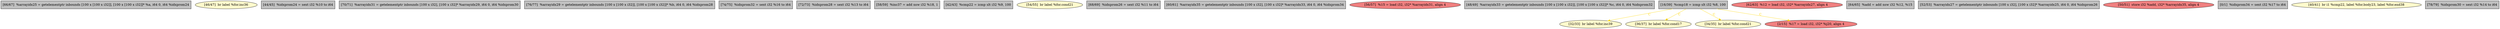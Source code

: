 
digraph G {


node838 [fillcolor=grey,label="[66/67]  %arrayidx25 = getelementptr inbounds [100 x [100 x i32]], [100 x [100 x i32]]* %a, i64 0, i64 %idxprom24",shape=rectangle,style=filled ]
node837 [fillcolor=lemonchiffon,label="[46/47]  br label %for.inc36",shape=ellipse,style=filled ]
node833 [fillcolor=grey,label="[44/45]  %idxprom24 = sext i32 %10 to i64",shape=rectangle,style=filled ]
node832 [fillcolor=grey,label="[70/71]  %arrayidx31 = getelementptr inbounds [100 x i32], [100 x i32]* %arrayidx29, i64 0, i64 %idxprom30",shape=rectangle,style=filled ]
node834 [fillcolor=grey,label="[76/77]  %arrayidx29 = getelementptr inbounds [100 x [100 x i32]], [100 x [100 x i32]]* %b, i64 0, i64 %idxprom28",shape=rectangle,style=filled ]
node830 [fillcolor=grey,label="[74/75]  %idxprom32 = sext i32 %16 to i64",shape=rectangle,style=filled ]
node829 [fillcolor=grey,label="[72/73]  %idxprom28 = sext i32 %13 to i64",shape=rectangle,style=filled ]
node818 [fillcolor=grey,label="[58/59]  %inc37 = add nsw i32 %18, 1",shape=rectangle,style=filled ]
node820 [fillcolor=grey,label="[42/43]  %cmp22 = icmp slt i32 %9, 100",shape=rectangle,style=filled ]
node815 [fillcolor=lemonchiffon,label="[54/55]  br label %for.cond21",shape=ellipse,style=filled ]
node823 [fillcolor=grey,label="[68/69]  %idxprom26 = sext i32 %11 to i64",shape=rectangle,style=filled ]
node831 [fillcolor=grey,label="[60/61]  %arrayidx35 = getelementptr inbounds [100 x i32], [100 x i32]* %arrayidx33, i64 0, i64 %idxprom34",shape=rectangle,style=filled ]
node817 [fillcolor=lightcoral,label="[56/57]  %15 = load i32, i32* %arrayidx31, align 4",shape=ellipse,style=filled ]
node813 [fillcolor=grey,label="[48/49]  %arrayidx33 = getelementptr inbounds [100 x [100 x i32]], [100 x [100 x i32]]* %c, i64 0, i64 %idxprom32",shape=rectangle,style=filled ]
node836 [fillcolor=lemonchiffon,label="[32/33]  br label %for.inc39",shape=ellipse,style=filled ]
node814 [fillcolor=grey,label="[16/39]  %cmp18 = icmp slt i32 %8, 100",shape=rectangle,style=filled ]
node819 [fillcolor=lightcoral,label="[62/63]  %12 = load i32, i32* %arrayidx27, align 4",shape=ellipse,style=filled ]
node822 [fillcolor=grey,label="[64/65]  %add = add nsw i32 %12, %15",shape=rectangle,style=filled ]
node835 [fillcolor=grey,label="[52/53]  %arrayidx27 = getelementptr inbounds [100 x i32], [100 x i32]* %arrayidx25, i64 0, i64 %idxprom26",shape=rectangle,style=filled ]
node821 [fillcolor=lightcoral,label="[50/51]  store i32 %add, i32* %arrayidx35, align 4",shape=ellipse,style=filled ]
node816 [fillcolor=lemonchiffon,label="[36/37]  br label %for.cond17",shape=ellipse,style=filled ]
node826 [fillcolor=grey,label="[0/1]  %idxprom34 = sext i32 %17 to i64",shape=rectangle,style=filled ]
node825 [fillcolor=lemonchiffon,label="[34/35]  br label %for.cond21",shape=ellipse,style=filled ]
node824 [fillcolor=lemonchiffon,label="[40/41]  br i1 %cmp22, label %for.body23, label %for.end38",shape=ellipse,style=filled ]
node827 [fillcolor=lightcoral,label="[2/15]  %17 = load i32, i32* %j20, align 4",shape=ellipse,style=filled ]
node828 [fillcolor=grey,label="[78/79]  %idxprom30 = sext i32 %14 to i64",shape=rectangle,style=filled ]

node814->node816 [style=solid,color=gold,label="C",penwidth=1.0,fontcolor=gold ]
node814->node825 [style=solid,color=gold,label="C",penwidth=1.0,fontcolor=gold ]
node814->node836 [style=solid,color=gold,label="C",penwidth=1.0,fontcolor=gold ]
node814->node827 [style=solid,color=gold,label="C",penwidth=1.0,fontcolor=gold ]


}
